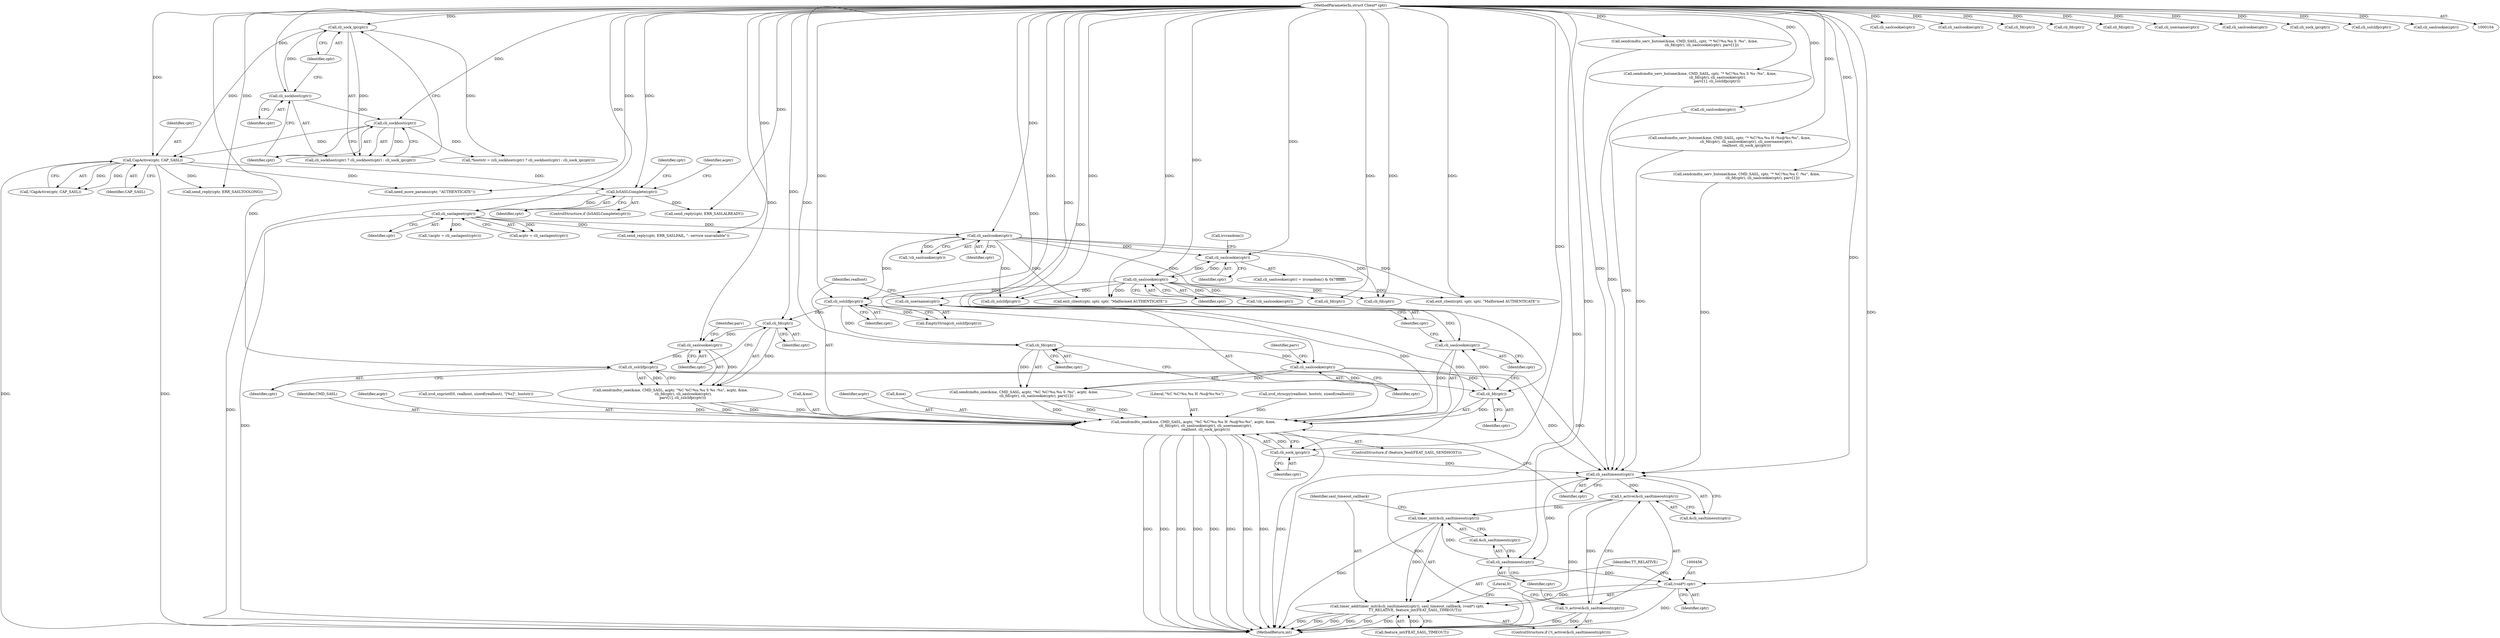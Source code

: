 digraph "0_nefarious2_f50a84bad996d438e7b31b9e74c32a41e43f8be5@pointer" {
"1000321" [label="(Call,cli_username(cptr))"];
"1000319" [label="(Call,cli_saslcookie(cptr))"];
"1000317" [label="(Call,cli_fd(cptr))"];
"1000286" [label="(Call,cli_sslclifp(cptr))"];
"1000281" [label="(Call,cli_saslcookie(cptr))"];
"1000279" [label="(Call,cli_fd(cptr))"];
"1000268" [label="(Call,cli_sslclifp(cptr))"];
"1000216" [label="(Call,cli_saslcookie(cptr))"];
"1000210" [label="(Call,cli_saslcookie(cptr))"];
"1000204" [label="(Call,cli_saslcookie(cptr))"];
"1000163" [label="(Call,cli_saslagent(cptr))"];
"1000153" [label="(Call,IsSASLComplete(cptr))"];
"1000128" [label="(Call,CapActive(cptr, CAP_SASL))"];
"1000124" [label="(Call,cli_sock_ip(cptr))"];
"1000120" [label="(Call,cli_sockhost(cptr))"];
"1000105" [label="(MethodParameterIn,struct Client* cptr)"];
"1000122" [label="(Call,cli_sockhost(cptr))"];
"1000300" [label="(Call,cli_saslcookie(cptr))"];
"1000298" [label="(Call,cli_fd(cptr))"];
"1000308" [label="(Call,sendcmdto_one(&me, CMD_SASL, acptr, \"%C %C!%u.%u H :%s@%s:%s\", acptr, &me,\n                      cli_fd(cptr), cli_saslcookie(cptr), cli_username(cptr),\n                      realhost, cli_sock_ip(cptr)))"];
"1000324" [label="(Call,cli_sock_ip(cptr))"];
"1000447" [label="(Call,cli_sasltimeout(cptr))"];
"1000445" [label="(Call,t_active(&cli_sasltimeout(cptr)))"];
"1000444" [label="(Call,!t_active(&cli_sasltimeout(cptr)))"];
"1000450" [label="(Call,timer_init(&cli_sasltimeout(cptr)))"];
"1000449" [label="(Call,timer_add(timer_init(&cli_sasltimeout(cptr)), sasl_timeout_callback, (void*) cptr,\n              TT_RELATIVE, feature_int(FEAT_SASL_TIMEOUT)))"];
"1000452" [label="(Call,cli_sasltimeout(cptr))"];
"1000455" [label="(Call,(void*) cptr)"];
"1000163" [label="(Call,cli_saslagent(cptr))"];
"1000156" [label="(Call,send_reply(cptr, ERR_SASLALREADY))"];
"1000191" [label="(Call,send_reply(cptr, ERR_SASLFAIL, \": service unavailable\"))"];
"1000371" [label="(Call,cli_sslclifp(cptr))"];
"1000161" [label="(Call,acptr = cli_saslagent(cptr))"];
"1000320" [label="(Identifier,cptr)"];
"1000303" [label="(Identifier,parv)"];
"1000213" [label="(Call,ircrandom())"];
"1000280" [label="(Identifier,cptr)"];
"1000448" [label="(Identifier,cptr)"];
"1000125" [label="(Identifier,cptr)"];
"1000281" [label="(Call,cli_saslcookie(cptr))"];
"1000154" [label="(Identifier,cptr)"];
"1000391" [label="(Call,sendcmdto_serv_butone(&me, CMD_SASL, cptr, \"* %C!%u.%u S :%s\", &me,\n                              cli_fd(cptr), cli_saslcookie(cptr), parv[1]))"];
"1000282" [label="(Identifier,cptr)"];
"1000312" [label="(Identifier,acptr)"];
"1000419" [label="(Call,cli_saslcookie(cptr))"];
"1000270" [label="(Call,sendcmdto_one(&me, CMD_SASL, acptr, \"%C %C!%u.%u S %s :%s\", acptr, &me,\n                       cli_fd(cptr), cli_saslcookie(cptr),\n                      parv[1], cli_sslclifp(cptr)))"];
"1000463" [label="(MethodReturn,int)"];
"1000438" [label="(Call,cli_saslcookie(cptr))"];
"1000436" [label="(Call,cli_fd(cptr))"];
"1000449" [label="(Call,timer_add(timer_init(&cli_sasltimeout(cptr)), sasl_timeout_callback, (void*) cptr,\n              TT_RELATIVE, feature_int(FEAT_SASL_TIMEOUT)))"];
"1000123" [label="(Identifier,cptr)"];
"1000300" [label="(Call,cli_saslcookie(cptr))"];
"1000454" [label="(Identifier,sasl_timeout_callback)"];
"1000373" [label="(Call,sendcmdto_serv_butone(&me, CMD_SASL, cptr, \"* %C!%u.%u S %s :%s\", &me,\n                               cli_fd(cptr), cli_saslcookie(cptr),\n                              parv[1], cli_sslclifp(cptr)))"];
"1000127" [label="(Call,!CapActive(cptr, CAP_SASL))"];
"1000286" [label="(Call,cli_sslclifp(cptr))"];
"1000211" [label="(Identifier,cptr)"];
"1000203" [label="(Call,!cli_saslcookie(cptr))"];
"1000339" [label="(Call,cli_saslcookie(cptr))"];
"1000309" [label="(Call,&me)"];
"1000299" [label="(Identifier,cptr)"];
"1000205" [label="(Identifier,cptr)"];
"1000318" [label="(Identifier,cptr)"];
"1000149" [label="(Call,send_reply(cptr, ERR_SASLTOOLONG))"];
"1000363" [label="(Call,exit_client(cptr, sptr, sptr, \"Malformed AUTHENTICATE\"))"];
"1000417" [label="(Call,cli_fd(cptr))"];
"1000323" [label="(Identifier,realhost)"];
"1000260" [label="(Call,exit_client(cptr, sptr, sptr, \"Malformed AUTHENTICATE\"))"];
"1000164" [label="(Identifier,cptr)"];
"1000381" [label="(Call,cli_fd(cptr))"];
"1000399" [label="(Call,cli_fd(cptr))"];
"1000284" [label="(Identifier,parv)"];
"1000313" [label="(Literal,\"%C %C!%u.%u H :%s@%s:%s\")"];
"1000287" [label="(Identifier,cptr)"];
"1000452" [label="(Call,cli_sasltimeout(cptr))"];
"1000235" [label="(Call,ircd_strncpy(realhost, hoststr, sizeof(realhost)))"];
"1000267" [label="(Call,EmptyString(cli_sslclifp(cptr)))"];
"1000421" [label="(Call,cli_username(cptr))"];
"1000298" [label="(Call,cli_fd(cptr))"];
"1000117" [label="(Call,*hoststr = (cli_sockhost(cptr) ? cli_sockhost(cptr) : cli_sock_ip(cptr)))"];
"1000451" [label="(Call,&cli_sasltimeout(cptr))"];
"1000160" [label="(Call,!(acptr = cli_saslagent(cptr)))"];
"1000268" [label="(Call,cli_sslclifp(cptr))"];
"1000217" [label="(Identifier,cptr)"];
"1000324" [label="(Call,cli_sock_ip(cptr))"];
"1000157" [label="(Identifier,cptr)"];
"1000119" [label="(Call,cli_sockhost(cptr) ? cli_sockhost(cptr) : cli_sock_ip(cptr))"];
"1000401" [label="(Call,cli_saslcookie(cptr))"];
"1000138" [label="(Call,need_more_params(cptr, \"AUTHENTICATE\"))"];
"1000129" [label="(Identifier,cptr)"];
"1000128" [label="(Call,CapActive(cptr, CAP_SASL))"];
"1000457" [label="(Identifier,cptr)"];
"1000311" [label="(Identifier,CMD_SASL)"];
"1000215" [label="(Call,!cli_saslcookie(cptr))"];
"1000424" [label="(Call,cli_sock_ip(cptr))"];
"1000315" [label="(Call,&me)"];
"1000279" [label="(Call,cli_fd(cptr))"];
"1000317" [label="(Call,cli_fd(cptr))"];
"1000122" [label="(Call,cli_sockhost(cptr))"];
"1000130" [label="(Identifier,CAP_SASL)"];
"1000209" [label="(Call,cli_saslcookie(cptr) = ircrandom() & 0x7fffffff)"];
"1000450" [label="(Call,timer_init(&cli_sasltimeout(cptr)))"];
"1000458" [label="(Identifier,TT_RELATIVE)"];
"1000445" [label="(Call,t_active(&cli_sasltimeout(cptr)))"];
"1000314" [label="(Identifier,acptr)"];
"1000322" [label="(Identifier,cptr)"];
"1000443" [label="(ControlStructure,if (!t_active(&cli_sasltimeout(cptr))))"];
"1000121" [label="(Identifier,cptr)"];
"1000153" [label="(Call,IsSASLComplete(cptr))"];
"1000325" [label="(Identifier,cptr)"];
"1000453" [label="(Identifier,cptr)"];
"1000409" [label="(Call,sendcmdto_serv_butone(&me, CMD_SASL, cptr, \"* %C!%u.%u H :%s@%s:%s\", &me,\n                              cli_fd(cptr), cli_saslcookie(cptr), cli_username(cptr),\n                              realhost, cli_sock_ip(cptr)))"];
"1000120" [label="(Call,cli_sockhost(cptr))"];
"1000446" [label="(Call,&cli_sasltimeout(cptr))"];
"1000388" [label="(Call,cli_sslclifp(cptr))"];
"1000124" [label="(Call,cli_sock_ip(cptr))"];
"1000459" [label="(Call,feature_int(FEAT_SASL_TIMEOUT))"];
"1000269" [label="(Identifier,cptr)"];
"1000162" [label="(Identifier,acptr)"];
"1000204" [label="(Call,cli_saslcookie(cptr))"];
"1000447" [label="(Call,cli_sasltimeout(cptr))"];
"1000216" [label="(Call,cli_saslcookie(cptr))"];
"1000444" [label="(Call,!t_active(&cli_sasltimeout(cptr)))"];
"1000383" [label="(Call,cli_saslcookie(cptr))"];
"1000210" [label="(Call,cli_saslcookie(cptr))"];
"1000289" [label="(Call,sendcmdto_one(&me, CMD_SASL, acptr, \"%C %C!%u.%u S :%s\", acptr, &me,\n                      cli_fd(cptr), cli_saslcookie(cptr), parv[1]))"];
"1000305" [label="(ControlStructure,if (feature_bool(FEAT_SASL_SENDHOST)))"];
"1000462" [label="(Literal,0)"];
"1000428" [label="(Call,sendcmdto_serv_butone(&me, CMD_SASL, cptr, \"* %C!%u.%u C :%s\", &me,\n                            cli_fd(cptr), cli_saslcookie(cptr), parv[1]))"];
"1000301" [label="(Identifier,cptr)"];
"1000308" [label="(Call,sendcmdto_one(&me, CMD_SASL, acptr, \"%C %C!%u.%u H :%s@%s:%s\", acptr, &me,\n                      cli_fd(cptr), cli_saslcookie(cptr), cli_username(cptr),\n                      realhost, cli_sock_ip(cptr)))"];
"1000337" [label="(Call,cli_fd(cptr))"];
"1000227" [label="(Call,ircd_snprintf(0, realhost, sizeof(realhost), \"[%s]\", hoststr))"];
"1000105" [label="(MethodParameterIn,struct Client* cptr)"];
"1000321" [label="(Call,cli_username(cptr))"];
"1000319" [label="(Call,cli_saslcookie(cptr))"];
"1000152" [label="(ControlStructure,if (IsSASLComplete(cptr)))"];
"1000455" [label="(Call,(void*) cptr)"];
"1000321" -> "1000308"  [label="AST: "];
"1000321" -> "1000322"  [label="CFG: "];
"1000322" -> "1000321"  [label="AST: "];
"1000323" -> "1000321"  [label="CFG: "];
"1000321" -> "1000308"  [label="DDG: "];
"1000319" -> "1000321"  [label="DDG: "];
"1000105" -> "1000321"  [label="DDG: "];
"1000321" -> "1000324"  [label="DDG: "];
"1000319" -> "1000308"  [label="AST: "];
"1000319" -> "1000320"  [label="CFG: "];
"1000320" -> "1000319"  [label="AST: "];
"1000322" -> "1000319"  [label="CFG: "];
"1000319" -> "1000308"  [label="DDG: "];
"1000317" -> "1000319"  [label="DDG: "];
"1000105" -> "1000319"  [label="DDG: "];
"1000317" -> "1000308"  [label="AST: "];
"1000317" -> "1000318"  [label="CFG: "];
"1000318" -> "1000317"  [label="AST: "];
"1000320" -> "1000317"  [label="CFG: "];
"1000317" -> "1000308"  [label="DDG: "];
"1000286" -> "1000317"  [label="DDG: "];
"1000300" -> "1000317"  [label="DDG: "];
"1000105" -> "1000317"  [label="DDG: "];
"1000286" -> "1000270"  [label="AST: "];
"1000286" -> "1000287"  [label="CFG: "];
"1000287" -> "1000286"  [label="AST: "];
"1000270" -> "1000286"  [label="CFG: "];
"1000286" -> "1000270"  [label="DDG: "];
"1000281" -> "1000286"  [label="DDG: "];
"1000105" -> "1000286"  [label="DDG: "];
"1000286" -> "1000447"  [label="DDG: "];
"1000281" -> "1000270"  [label="AST: "];
"1000281" -> "1000282"  [label="CFG: "];
"1000282" -> "1000281"  [label="AST: "];
"1000284" -> "1000281"  [label="CFG: "];
"1000281" -> "1000270"  [label="DDG: "];
"1000279" -> "1000281"  [label="DDG: "];
"1000105" -> "1000281"  [label="DDG: "];
"1000279" -> "1000270"  [label="AST: "];
"1000279" -> "1000280"  [label="CFG: "];
"1000280" -> "1000279"  [label="AST: "];
"1000282" -> "1000279"  [label="CFG: "];
"1000279" -> "1000270"  [label="DDG: "];
"1000268" -> "1000279"  [label="DDG: "];
"1000105" -> "1000279"  [label="DDG: "];
"1000268" -> "1000267"  [label="AST: "];
"1000268" -> "1000269"  [label="CFG: "];
"1000269" -> "1000268"  [label="AST: "];
"1000267" -> "1000268"  [label="CFG: "];
"1000268" -> "1000267"  [label="DDG: "];
"1000216" -> "1000268"  [label="DDG: "];
"1000204" -> "1000268"  [label="DDG: "];
"1000105" -> "1000268"  [label="DDG: "];
"1000268" -> "1000298"  [label="DDG: "];
"1000216" -> "1000215"  [label="AST: "];
"1000216" -> "1000217"  [label="CFG: "];
"1000217" -> "1000216"  [label="AST: "];
"1000215" -> "1000216"  [label="CFG: "];
"1000216" -> "1000210"  [label="DDG: "];
"1000216" -> "1000215"  [label="DDG: "];
"1000210" -> "1000216"  [label="DDG: "];
"1000105" -> "1000216"  [label="DDG: "];
"1000216" -> "1000260"  [label="DDG: "];
"1000216" -> "1000337"  [label="DDG: "];
"1000216" -> "1000363"  [label="DDG: "];
"1000216" -> "1000371"  [label="DDG: "];
"1000216" -> "1000436"  [label="DDG: "];
"1000210" -> "1000209"  [label="AST: "];
"1000210" -> "1000211"  [label="CFG: "];
"1000211" -> "1000210"  [label="AST: "];
"1000213" -> "1000210"  [label="CFG: "];
"1000204" -> "1000210"  [label="DDG: "];
"1000105" -> "1000210"  [label="DDG: "];
"1000204" -> "1000203"  [label="AST: "];
"1000204" -> "1000205"  [label="CFG: "];
"1000205" -> "1000204"  [label="AST: "];
"1000203" -> "1000204"  [label="CFG: "];
"1000204" -> "1000203"  [label="DDG: "];
"1000163" -> "1000204"  [label="DDG: "];
"1000105" -> "1000204"  [label="DDG: "];
"1000204" -> "1000260"  [label="DDG: "];
"1000204" -> "1000337"  [label="DDG: "];
"1000204" -> "1000363"  [label="DDG: "];
"1000204" -> "1000371"  [label="DDG: "];
"1000204" -> "1000436"  [label="DDG: "];
"1000163" -> "1000161"  [label="AST: "];
"1000163" -> "1000164"  [label="CFG: "];
"1000164" -> "1000163"  [label="AST: "];
"1000161" -> "1000163"  [label="CFG: "];
"1000163" -> "1000463"  [label="DDG: "];
"1000163" -> "1000160"  [label="DDG: "];
"1000163" -> "1000161"  [label="DDG: "];
"1000153" -> "1000163"  [label="DDG: "];
"1000105" -> "1000163"  [label="DDG: "];
"1000163" -> "1000191"  [label="DDG: "];
"1000153" -> "1000152"  [label="AST: "];
"1000153" -> "1000154"  [label="CFG: "];
"1000154" -> "1000153"  [label="AST: "];
"1000157" -> "1000153"  [label="CFG: "];
"1000162" -> "1000153"  [label="CFG: "];
"1000153" -> "1000463"  [label="DDG: "];
"1000128" -> "1000153"  [label="DDG: "];
"1000105" -> "1000153"  [label="DDG: "];
"1000153" -> "1000156"  [label="DDG: "];
"1000128" -> "1000127"  [label="AST: "];
"1000128" -> "1000130"  [label="CFG: "];
"1000129" -> "1000128"  [label="AST: "];
"1000130" -> "1000128"  [label="AST: "];
"1000127" -> "1000128"  [label="CFG: "];
"1000128" -> "1000463"  [label="DDG: "];
"1000128" -> "1000463"  [label="DDG: "];
"1000128" -> "1000127"  [label="DDG: "];
"1000128" -> "1000127"  [label="DDG: "];
"1000124" -> "1000128"  [label="DDG: "];
"1000122" -> "1000128"  [label="DDG: "];
"1000105" -> "1000128"  [label="DDG: "];
"1000128" -> "1000138"  [label="DDG: "];
"1000128" -> "1000149"  [label="DDG: "];
"1000124" -> "1000119"  [label="AST: "];
"1000124" -> "1000125"  [label="CFG: "];
"1000125" -> "1000124"  [label="AST: "];
"1000119" -> "1000124"  [label="CFG: "];
"1000124" -> "1000117"  [label="DDG: "];
"1000124" -> "1000119"  [label="DDG: "];
"1000120" -> "1000124"  [label="DDG: "];
"1000105" -> "1000124"  [label="DDG: "];
"1000120" -> "1000119"  [label="AST: "];
"1000120" -> "1000121"  [label="CFG: "];
"1000121" -> "1000120"  [label="AST: "];
"1000123" -> "1000120"  [label="CFG: "];
"1000125" -> "1000120"  [label="CFG: "];
"1000105" -> "1000120"  [label="DDG: "];
"1000120" -> "1000122"  [label="DDG: "];
"1000105" -> "1000104"  [label="AST: "];
"1000105" -> "1000463"  [label="DDG: "];
"1000105" -> "1000122"  [label="DDG: "];
"1000105" -> "1000138"  [label="DDG: "];
"1000105" -> "1000149"  [label="DDG: "];
"1000105" -> "1000156"  [label="DDG: "];
"1000105" -> "1000191"  [label="DDG: "];
"1000105" -> "1000260"  [label="DDG: "];
"1000105" -> "1000298"  [label="DDG: "];
"1000105" -> "1000300"  [label="DDG: "];
"1000105" -> "1000324"  [label="DDG: "];
"1000105" -> "1000337"  [label="DDG: "];
"1000105" -> "1000339"  [label="DDG: "];
"1000105" -> "1000363"  [label="DDG: "];
"1000105" -> "1000371"  [label="DDG: "];
"1000105" -> "1000373"  [label="DDG: "];
"1000105" -> "1000381"  [label="DDG: "];
"1000105" -> "1000383"  [label="DDG: "];
"1000105" -> "1000388"  [label="DDG: "];
"1000105" -> "1000391"  [label="DDG: "];
"1000105" -> "1000399"  [label="DDG: "];
"1000105" -> "1000401"  [label="DDG: "];
"1000105" -> "1000409"  [label="DDG: "];
"1000105" -> "1000417"  [label="DDG: "];
"1000105" -> "1000419"  [label="DDG: "];
"1000105" -> "1000421"  [label="DDG: "];
"1000105" -> "1000424"  [label="DDG: "];
"1000105" -> "1000428"  [label="DDG: "];
"1000105" -> "1000436"  [label="DDG: "];
"1000105" -> "1000438"  [label="DDG: "];
"1000105" -> "1000447"  [label="DDG: "];
"1000105" -> "1000452"  [label="DDG: "];
"1000105" -> "1000455"  [label="DDG: "];
"1000122" -> "1000119"  [label="AST: "];
"1000122" -> "1000123"  [label="CFG: "];
"1000123" -> "1000122"  [label="AST: "];
"1000119" -> "1000122"  [label="CFG: "];
"1000122" -> "1000117"  [label="DDG: "];
"1000122" -> "1000119"  [label="DDG: "];
"1000300" -> "1000289"  [label="AST: "];
"1000300" -> "1000301"  [label="CFG: "];
"1000301" -> "1000300"  [label="AST: "];
"1000303" -> "1000300"  [label="CFG: "];
"1000300" -> "1000289"  [label="DDG: "];
"1000298" -> "1000300"  [label="DDG: "];
"1000300" -> "1000447"  [label="DDG: "];
"1000298" -> "1000289"  [label="AST: "];
"1000298" -> "1000299"  [label="CFG: "];
"1000299" -> "1000298"  [label="AST: "];
"1000301" -> "1000298"  [label="CFG: "];
"1000298" -> "1000289"  [label="DDG: "];
"1000308" -> "1000305"  [label="AST: "];
"1000308" -> "1000324"  [label="CFG: "];
"1000309" -> "1000308"  [label="AST: "];
"1000311" -> "1000308"  [label="AST: "];
"1000312" -> "1000308"  [label="AST: "];
"1000313" -> "1000308"  [label="AST: "];
"1000314" -> "1000308"  [label="AST: "];
"1000315" -> "1000308"  [label="AST: "];
"1000323" -> "1000308"  [label="AST: "];
"1000324" -> "1000308"  [label="AST: "];
"1000448" -> "1000308"  [label="CFG: "];
"1000308" -> "1000463"  [label="DDG: "];
"1000308" -> "1000463"  [label="DDG: "];
"1000308" -> "1000463"  [label="DDG: "];
"1000308" -> "1000463"  [label="DDG: "];
"1000308" -> "1000463"  [label="DDG: "];
"1000308" -> "1000463"  [label="DDG: "];
"1000308" -> "1000463"  [label="DDG: "];
"1000308" -> "1000463"  [label="DDG: "];
"1000308" -> "1000463"  [label="DDG: "];
"1000289" -> "1000308"  [label="DDG: "];
"1000289" -> "1000308"  [label="DDG: "];
"1000289" -> "1000308"  [label="DDG: "];
"1000270" -> "1000308"  [label="DDG: "];
"1000270" -> "1000308"  [label="DDG: "];
"1000270" -> "1000308"  [label="DDG: "];
"1000235" -> "1000308"  [label="DDG: "];
"1000227" -> "1000308"  [label="DDG: "];
"1000324" -> "1000308"  [label="DDG: "];
"1000324" -> "1000325"  [label="CFG: "];
"1000325" -> "1000324"  [label="AST: "];
"1000324" -> "1000447"  [label="DDG: "];
"1000447" -> "1000446"  [label="AST: "];
"1000447" -> "1000448"  [label="CFG: "];
"1000448" -> "1000447"  [label="AST: "];
"1000446" -> "1000447"  [label="CFG: "];
"1000447" -> "1000463"  [label="DDG: "];
"1000447" -> "1000445"  [label="DDG: "];
"1000373" -> "1000447"  [label="DDG: "];
"1000391" -> "1000447"  [label="DDG: "];
"1000409" -> "1000447"  [label="DDG: "];
"1000428" -> "1000447"  [label="DDG: "];
"1000339" -> "1000447"  [label="DDG: "];
"1000447" -> "1000452"  [label="DDG: "];
"1000445" -> "1000444"  [label="AST: "];
"1000445" -> "1000446"  [label="CFG: "];
"1000446" -> "1000445"  [label="AST: "];
"1000444" -> "1000445"  [label="CFG: "];
"1000445" -> "1000463"  [label="DDG: "];
"1000445" -> "1000444"  [label="DDG: "];
"1000445" -> "1000450"  [label="DDG: "];
"1000444" -> "1000443"  [label="AST: "];
"1000453" -> "1000444"  [label="CFG: "];
"1000462" -> "1000444"  [label="CFG: "];
"1000444" -> "1000463"  [label="DDG: "];
"1000444" -> "1000463"  [label="DDG: "];
"1000450" -> "1000449"  [label="AST: "];
"1000450" -> "1000451"  [label="CFG: "];
"1000451" -> "1000450"  [label="AST: "];
"1000454" -> "1000450"  [label="CFG: "];
"1000450" -> "1000463"  [label="DDG: "];
"1000450" -> "1000449"  [label="DDG: "];
"1000452" -> "1000450"  [label="DDG: "];
"1000449" -> "1000443"  [label="AST: "];
"1000449" -> "1000459"  [label="CFG: "];
"1000454" -> "1000449"  [label="AST: "];
"1000455" -> "1000449"  [label="AST: "];
"1000458" -> "1000449"  [label="AST: "];
"1000459" -> "1000449"  [label="AST: "];
"1000462" -> "1000449"  [label="CFG: "];
"1000449" -> "1000463"  [label="DDG: "];
"1000449" -> "1000463"  [label="DDG: "];
"1000449" -> "1000463"  [label="DDG: "];
"1000449" -> "1000463"  [label="DDG: "];
"1000449" -> "1000463"  [label="DDG: "];
"1000449" -> "1000463"  [label="DDG: "];
"1000455" -> "1000449"  [label="DDG: "];
"1000459" -> "1000449"  [label="DDG: "];
"1000452" -> "1000451"  [label="AST: "];
"1000452" -> "1000453"  [label="CFG: "];
"1000453" -> "1000452"  [label="AST: "];
"1000451" -> "1000452"  [label="CFG: "];
"1000452" -> "1000455"  [label="DDG: "];
"1000455" -> "1000457"  [label="CFG: "];
"1000456" -> "1000455"  [label="AST: "];
"1000457" -> "1000455"  [label="AST: "];
"1000458" -> "1000455"  [label="CFG: "];
"1000455" -> "1000463"  [label="DDG: "];
}
